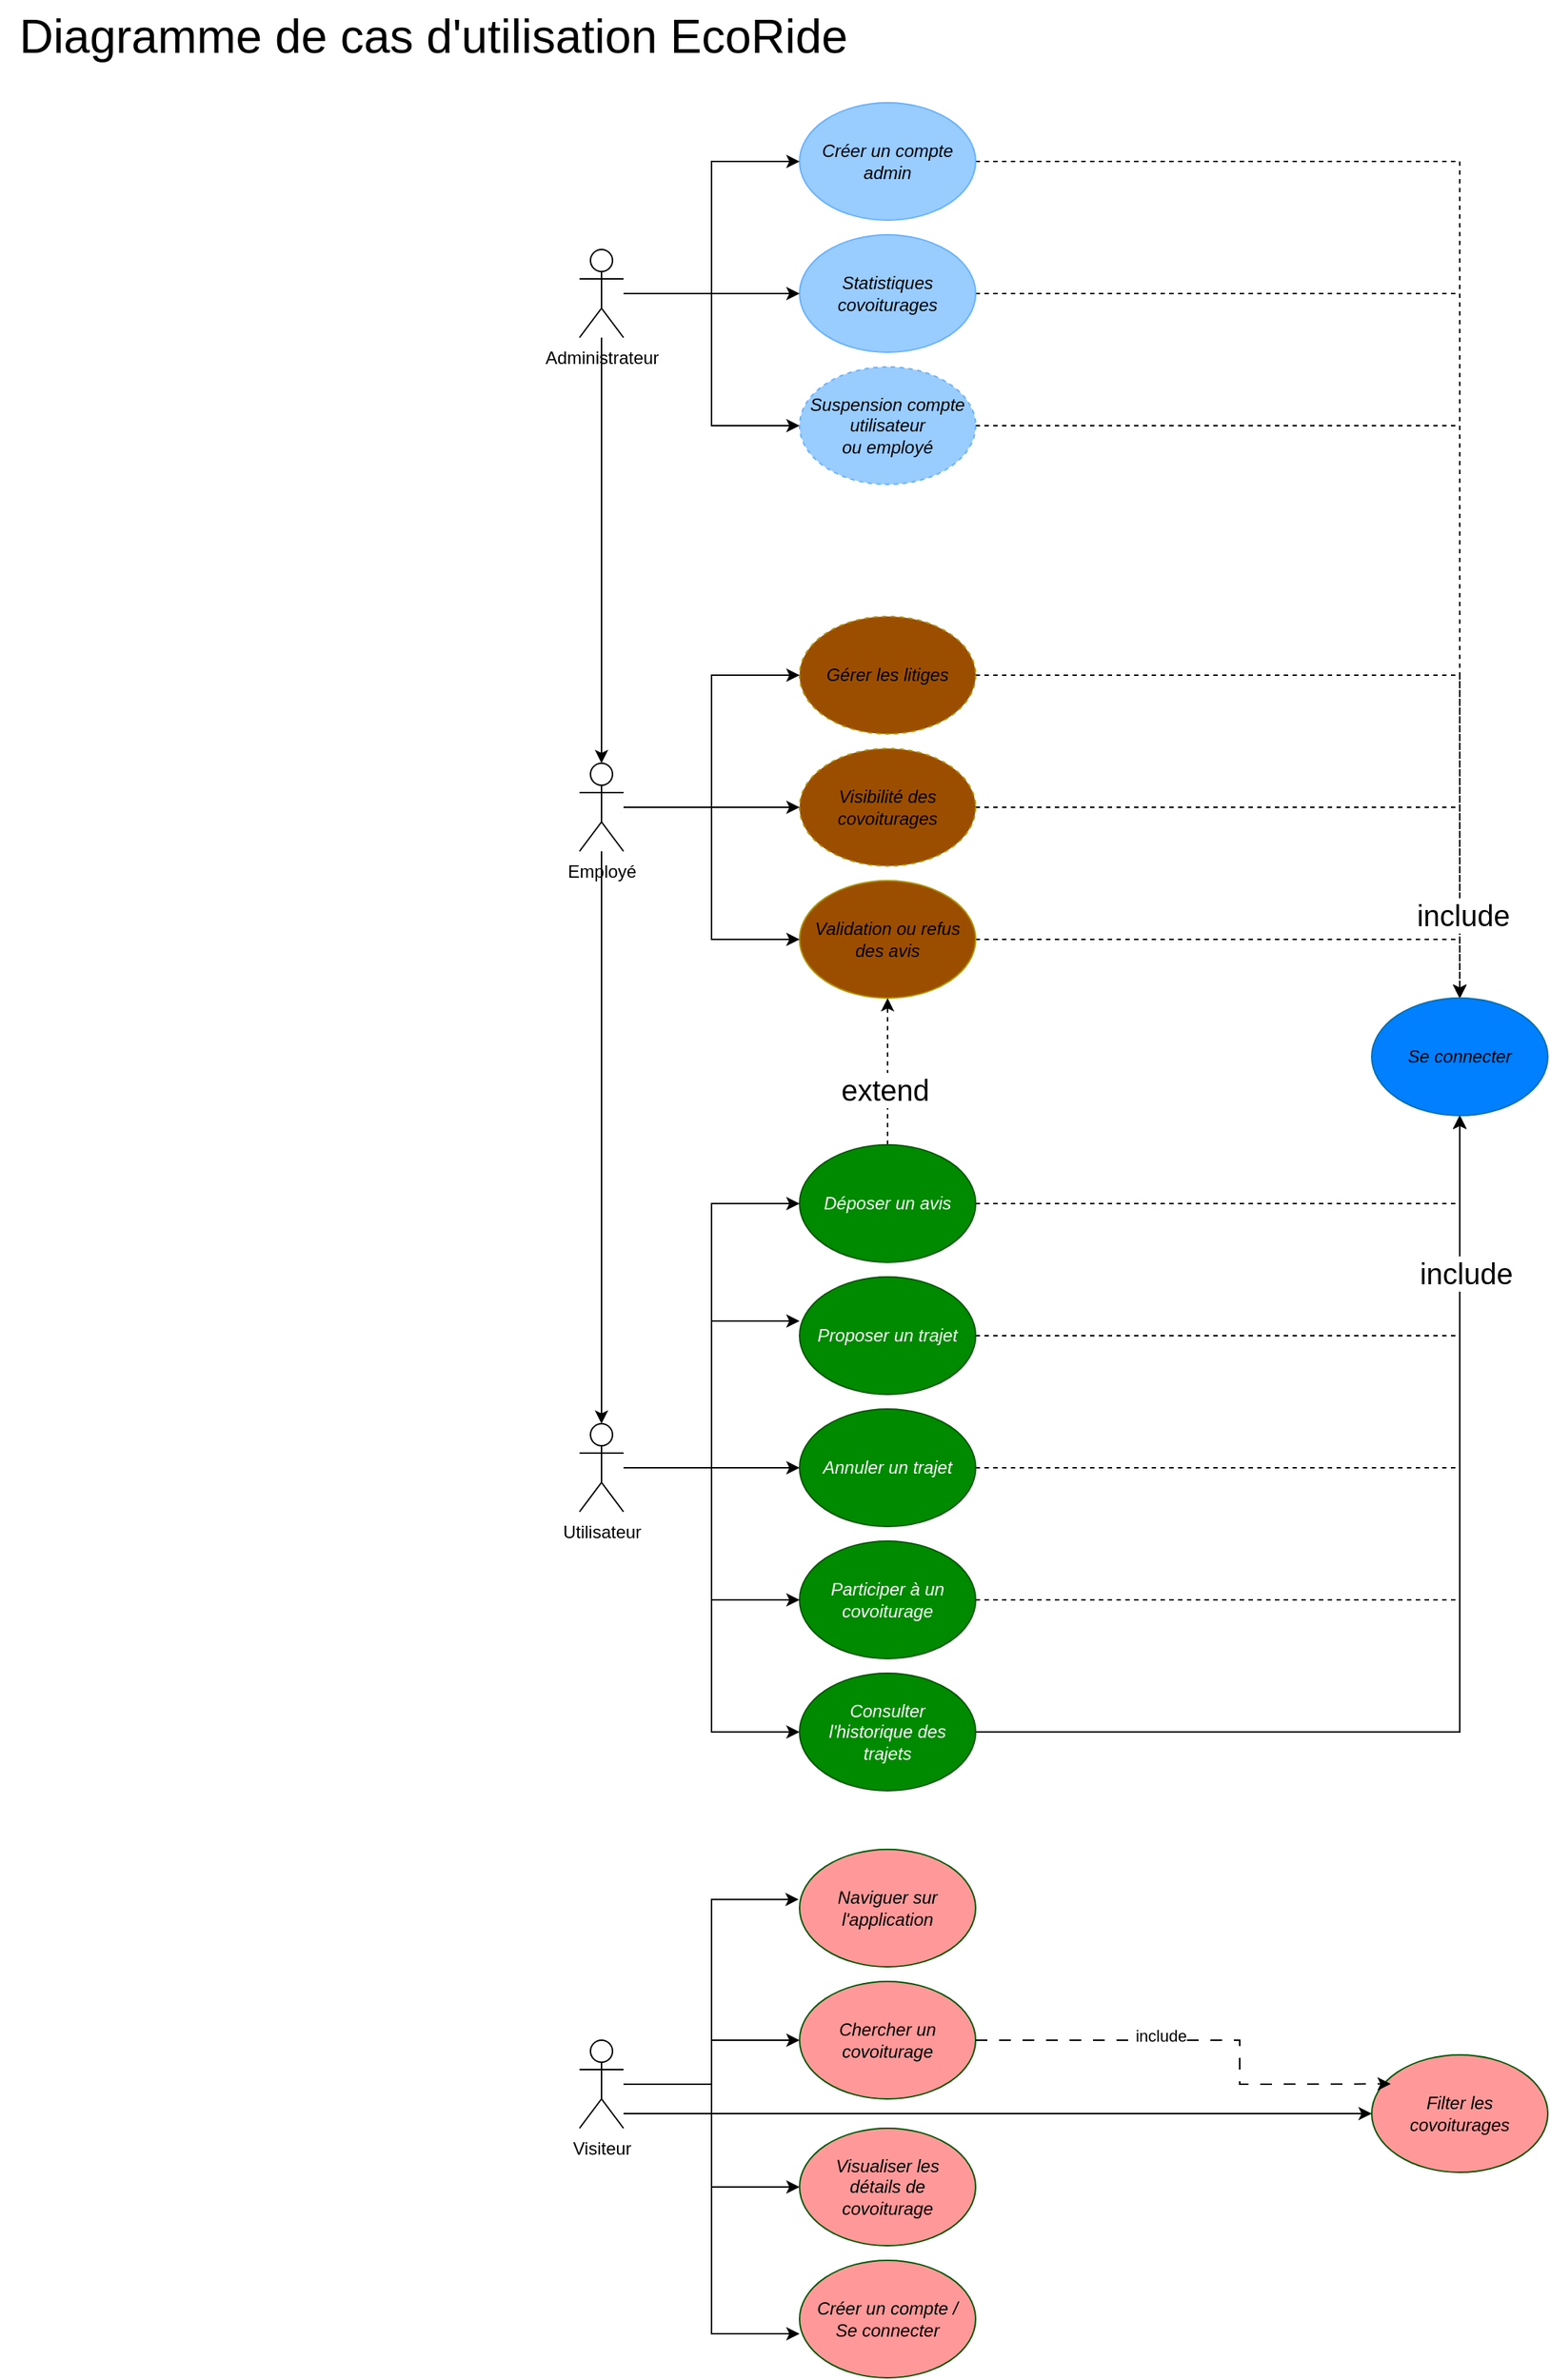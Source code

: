 <mxfile version="25.0.3">
  <diagram name="Page-1" id="2YBvvXClWsGukQMizWep">
    <mxGraphModel dx="3585" dy="1845" grid="1" gridSize="10" guides="1" tooltips="1" connect="1" arrows="1" fold="1" page="1" pageScale="1" pageWidth="1169" pageHeight="1654" math="0" shadow="0">
      <root>
        <mxCell id="0" />
        <mxCell id="1" parent="0" />
        <mxCell id="p1_bvQ4lCgfAWQzNd4JW-222" style="edgeStyle=orthogonalEdgeStyle;rounded=0;orthogonalLoop=1;jettySize=auto;html=1;entryX=0.5;entryY=0;entryDx=0;entryDy=0;dashed=1;" parent="1" source="p1_bvQ4lCgfAWQzNd4JW-65" target="p1_bvQ4lCgfAWQzNd4JW-182" edge="1">
          <mxGeometry relative="1" as="geometry" />
        </mxCell>
        <mxCell id="p1_bvQ4lCgfAWQzNd4JW-65" value="&lt;font color=&quot;#000000&quot;&gt;Créer un compte admin&lt;/font&gt;" style="ellipse;whiteSpace=wrap;html=1;fillColor=#99CCFF;strokeColor=#66B2FF;fontColor=#ffffff;fontStyle=2" parent="1" vertex="1">
          <mxGeometry x="560" y="90" width="120" height="80" as="geometry" />
        </mxCell>
        <mxCell id="p1_bvQ4lCgfAWQzNd4JW-223" style="edgeStyle=orthogonalEdgeStyle;rounded=0;orthogonalLoop=1;jettySize=auto;html=1;entryX=0.5;entryY=0;entryDx=0;entryDy=0;dashed=1;" parent="1" source="p1_bvQ4lCgfAWQzNd4JW-66" target="p1_bvQ4lCgfAWQzNd4JW-182" edge="1">
          <mxGeometry relative="1" as="geometry" />
        </mxCell>
        <mxCell id="p1_bvQ4lCgfAWQzNd4JW-66" value="&lt;font color=&quot;#000000&quot;&gt;Statistiques covoiturages&lt;/font&gt;" style="ellipse;whiteSpace=wrap;html=1;fillColor=#99CCFF;strokeColor=#66B2FF;fontColor=#ffffff;fontStyle=2" parent="1" vertex="1">
          <mxGeometry x="560" y="180" width="120" height="80" as="geometry" />
        </mxCell>
        <mxCell id="p1_bvQ4lCgfAWQzNd4JW-224" style="edgeStyle=orthogonalEdgeStyle;rounded=0;orthogonalLoop=1;jettySize=auto;html=1;entryX=0.5;entryY=0;entryDx=0;entryDy=0;dashed=1;" parent="1" source="p1_bvQ4lCgfAWQzNd4JW-67" target="p1_bvQ4lCgfAWQzNd4JW-182" edge="1">
          <mxGeometry relative="1" as="geometry" />
        </mxCell>
        <mxCell id="p1_bvQ4lCgfAWQzNd4JW-67" value="&lt;font color=&quot;#000000&quot;&gt;Suspension compte utilisateur&lt;/font&gt;&lt;div&gt;&lt;font color=&quot;#000000&quot;&gt;ou employé&lt;/font&gt;&lt;/div&gt;" style="ellipse;whiteSpace=wrap;html=1;fillColor=#99CCFF;strokeColor=#66B2FF;fontColor=#ffffff;fontStyle=2;dashed=1;" parent="1" vertex="1">
          <mxGeometry x="560" y="270" width="120" height="80" as="geometry" />
        </mxCell>
        <mxCell id="p1_bvQ4lCgfAWQzNd4JW-225" style="edgeStyle=orthogonalEdgeStyle;rounded=0;orthogonalLoop=1;jettySize=auto;html=1;dashed=1;entryX=0.5;entryY=0;entryDx=0;entryDy=0;" parent="1" source="p1_bvQ4lCgfAWQzNd4JW-68" target="p1_bvQ4lCgfAWQzNd4JW-182" edge="1">
          <mxGeometry relative="1" as="geometry">
            <mxPoint x="1240" y="680" as="targetPoint" />
          </mxGeometry>
        </mxCell>
        <mxCell id="p1_bvQ4lCgfAWQzNd4JW-68" value="Gérer les litiges" style="ellipse;whiteSpace=wrap;html=1;fillColor=#9C4E00;strokeColor=#B09500;fontColor=#000000;fontStyle=2;dashed=1;" parent="1" vertex="1">
          <mxGeometry x="560" y="440" width="120" height="80" as="geometry" />
        </mxCell>
        <mxCell id="p1_bvQ4lCgfAWQzNd4JW-226" style="edgeStyle=orthogonalEdgeStyle;rounded=0;orthogonalLoop=1;jettySize=auto;html=1;entryX=0.5;entryY=0;entryDx=0;entryDy=0;dashed=1;" parent="1" source="p1_bvQ4lCgfAWQzNd4JW-69" target="p1_bvQ4lCgfAWQzNd4JW-182" edge="1">
          <mxGeometry relative="1" as="geometry" />
        </mxCell>
        <mxCell id="p1_bvQ4lCgfAWQzNd4JW-228" value="&lt;font style=&quot;font-size: 20px;&quot;&gt;include&lt;/font&gt;" style="edgeLabel;html=1;align=center;verticalAlign=middle;resizable=0;points=[];" parent="p1_bvQ4lCgfAWQzNd4JW-226" vertex="1" connectable="0">
          <mxGeometry x="0.756" y="2" relative="1" as="geometry">
            <mxPoint y="-1" as="offset" />
          </mxGeometry>
        </mxCell>
        <mxCell id="p1_bvQ4lCgfAWQzNd4JW-69" value="&lt;div&gt;Visibilité des&lt;/div&gt;&lt;div&gt;covoiturages&lt;/div&gt;" style="ellipse;whiteSpace=wrap;html=1;fillColor=#9C4E00;strokeColor=#B09500;fontColor=#000000;fontStyle=2;dashed=1;" parent="1" vertex="1">
          <mxGeometry x="560" y="530" width="120" height="80" as="geometry" />
        </mxCell>
        <mxCell id="p1_bvQ4lCgfAWQzNd4JW-227" style="edgeStyle=orthogonalEdgeStyle;rounded=0;orthogonalLoop=1;jettySize=auto;html=1;entryX=0.5;entryY=0;entryDx=0;entryDy=0;dashed=1;" parent="1" source="p1_bvQ4lCgfAWQzNd4JW-70" target="p1_bvQ4lCgfAWQzNd4JW-182" edge="1">
          <mxGeometry relative="1" as="geometry" />
        </mxCell>
        <mxCell id="p1_bvQ4lCgfAWQzNd4JW-70" value="&lt;div&gt;Validation ou refus&lt;/div&gt;&lt;div&gt;des avis&lt;/div&gt;" style="ellipse;whiteSpace=wrap;html=1;fillColor=#9C4E00;strokeColor=#B09500;fontColor=#000000;fontStyle=2" parent="1" vertex="1">
          <mxGeometry x="560" y="620" width="120" height="80" as="geometry" />
        </mxCell>
        <mxCell id="p1_bvQ4lCgfAWQzNd4JW-229" style="edgeStyle=orthogonalEdgeStyle;rounded=0;orthogonalLoop=1;jettySize=auto;html=1;entryX=0.5;entryY=1;entryDx=0;entryDy=0;dashed=1;" parent="1" source="p1_bvQ4lCgfAWQzNd4JW-72" target="p1_bvQ4lCgfAWQzNd4JW-182" edge="1">
          <mxGeometry relative="1" as="geometry" />
        </mxCell>
        <mxCell id="p1_bvQ4lCgfAWQzNd4JW-234" style="edgeStyle=orthogonalEdgeStyle;rounded=0;orthogonalLoop=1;jettySize=auto;html=1;dashed=1;" parent="1" source="p1_bvQ4lCgfAWQzNd4JW-72" target="p1_bvQ4lCgfAWQzNd4JW-70" edge="1">
          <mxGeometry relative="1" as="geometry" />
        </mxCell>
        <mxCell id="p1_bvQ4lCgfAWQzNd4JW-235" value="&lt;font style=&quot;font-size: 20px;&quot;&gt;extend&lt;/font&gt;" style="edgeLabel;html=1;align=center;verticalAlign=middle;resizable=0;points=[];" parent="p1_bvQ4lCgfAWQzNd4JW-234" vertex="1" connectable="0">
          <mxGeometry x="-0.239" y="2" relative="1" as="geometry">
            <mxPoint as="offset" />
          </mxGeometry>
        </mxCell>
        <mxCell id="p1_bvQ4lCgfAWQzNd4JW-72" value="Déposer un avis" style="ellipse;whiteSpace=wrap;html=1;fillColor=#008a00;strokeColor=#005700;fontColor=#ffffff;fontStyle=2" parent="1" vertex="1">
          <mxGeometry x="560" y="800" width="120" height="80" as="geometry" />
        </mxCell>
        <mxCell id="p1_bvQ4lCgfAWQzNd4JW-230" style="edgeStyle=orthogonalEdgeStyle;rounded=0;orthogonalLoop=1;jettySize=auto;html=1;entryX=0.5;entryY=1;entryDx=0;entryDy=0;dashed=1;" parent="1" source="p1_bvQ4lCgfAWQzNd4JW-73" target="p1_bvQ4lCgfAWQzNd4JW-182" edge="1">
          <mxGeometry relative="1" as="geometry" />
        </mxCell>
        <mxCell id="p1_bvQ4lCgfAWQzNd4JW-73" value="Proposer un trajet" style="ellipse;whiteSpace=wrap;html=1;fillColor=#008a00;strokeColor=#005700;fontColor=#ffffff;fontStyle=2" parent="1" vertex="1">
          <mxGeometry x="560" y="890" width="120" height="80" as="geometry" />
        </mxCell>
        <mxCell id="p1_bvQ4lCgfAWQzNd4JW-231" style="edgeStyle=orthogonalEdgeStyle;rounded=0;orthogonalLoop=1;jettySize=auto;html=1;entryX=0.5;entryY=1;entryDx=0;entryDy=0;dashed=1;" parent="1" source="p1_bvQ4lCgfAWQzNd4JW-179" target="p1_bvQ4lCgfAWQzNd4JW-182" edge="1">
          <mxGeometry relative="1" as="geometry" />
        </mxCell>
        <mxCell id="p1_bvQ4lCgfAWQzNd4JW-179" value="Annuler un trajet" style="ellipse;whiteSpace=wrap;html=1;fillColor=#008a00;strokeColor=#005700;fontColor=#ffffff;fontStyle=2" parent="1" vertex="1">
          <mxGeometry x="560" y="980" width="120" height="80" as="geometry" />
        </mxCell>
        <mxCell id="p1_bvQ4lCgfAWQzNd4JW-232" style="edgeStyle=orthogonalEdgeStyle;rounded=0;orthogonalLoop=1;jettySize=auto;html=1;entryX=0.5;entryY=1;entryDx=0;entryDy=0;dashed=1;" parent="1" source="p1_bvQ4lCgfAWQzNd4JW-180" target="p1_bvQ4lCgfAWQzNd4JW-182" edge="1">
          <mxGeometry relative="1" as="geometry" />
        </mxCell>
        <mxCell id="p1_bvQ4lCgfAWQzNd4JW-180" value="&lt;div&gt;Participer à un&lt;/div&gt;&lt;div&gt;covoiturage&lt;/div&gt;" style="ellipse;whiteSpace=wrap;html=1;fillColor=#008a00;strokeColor=#005700;fontColor=#ffffff;fontStyle=2" parent="1" vertex="1">
          <mxGeometry x="560" y="1070" width="120" height="80" as="geometry" />
        </mxCell>
        <mxCell id="p1_bvQ4lCgfAWQzNd4JW-233" style="edgeStyle=orthogonalEdgeStyle;rounded=0;orthogonalLoop=1;jettySize=auto;html=1;entryX=0.5;entryY=1;entryDx=0;entryDy=0;" parent="1" source="p1_bvQ4lCgfAWQzNd4JW-181" target="p1_bvQ4lCgfAWQzNd4JW-182" edge="1">
          <mxGeometry relative="1" as="geometry" />
        </mxCell>
        <mxCell id="p1_bvQ4lCgfAWQzNd4JW-237" value="&lt;font style=&quot;font-size: 20px;&quot;&gt;include&lt;/font&gt;" style="edgeLabel;html=1;align=center;verticalAlign=middle;resizable=0;points=[];" parent="p1_bvQ4lCgfAWQzNd4JW-233" vertex="1" connectable="0">
          <mxGeometry x="0.716" y="-4" relative="1" as="geometry">
            <mxPoint as="offset" />
          </mxGeometry>
        </mxCell>
        <mxCell id="p1_bvQ4lCgfAWQzNd4JW-181" value="&lt;div&gt;Consulter&lt;/div&gt;&lt;div&gt;l&#39;historique des&lt;/div&gt;&lt;div&gt;trajets&lt;/div&gt;" style="ellipse;whiteSpace=wrap;html=1;fillColor=#008a00;strokeColor=#005700;fontColor=#ffffff;fontStyle=2" parent="1" vertex="1">
          <mxGeometry x="560" y="1160" width="120" height="80" as="geometry" />
        </mxCell>
        <mxCell id="p1_bvQ4lCgfAWQzNd4JW-182" value="&lt;div&gt;&lt;font color=&quot;#000000&quot;&gt;Se connecter&lt;/font&gt;&lt;/div&gt;" style="ellipse;whiteSpace=wrap;html=1;fillColor=#007FFF;strokeColor=#006EAF;fontColor=#ffffff;fontStyle=2" parent="1" vertex="1">
          <mxGeometry x="950" y="700" width="120" height="80" as="geometry" />
        </mxCell>
        <mxCell id="p1_bvQ4lCgfAWQzNd4JW-195" style="edgeStyle=orthogonalEdgeStyle;rounded=0;orthogonalLoop=1;jettySize=auto;html=1;entryX=0;entryY=0.5;entryDx=0;entryDy=0;" parent="1" source="p1_bvQ4lCgfAWQzNd4JW-183" target="p1_bvQ4lCgfAWQzNd4JW-66" edge="1">
          <mxGeometry relative="1" as="geometry" />
        </mxCell>
        <mxCell id="p1_bvQ4lCgfAWQzNd4JW-196" style="edgeStyle=orthogonalEdgeStyle;rounded=0;orthogonalLoop=1;jettySize=auto;html=1;entryX=0;entryY=0.5;entryDx=0;entryDy=0;" parent="1" source="p1_bvQ4lCgfAWQzNd4JW-183" target="p1_bvQ4lCgfAWQzNd4JW-65" edge="1">
          <mxGeometry relative="1" as="geometry" />
        </mxCell>
        <mxCell id="p1_bvQ4lCgfAWQzNd4JW-197" style="edgeStyle=orthogonalEdgeStyle;rounded=0;orthogonalLoop=1;jettySize=auto;html=1;entryX=0;entryY=0.5;entryDx=0;entryDy=0;" parent="1" source="p1_bvQ4lCgfAWQzNd4JW-183" target="p1_bvQ4lCgfAWQzNd4JW-67" edge="1">
          <mxGeometry relative="1" as="geometry" />
        </mxCell>
        <mxCell id="p1_bvQ4lCgfAWQzNd4JW-199" value="" style="edgeStyle=orthogonalEdgeStyle;rounded=0;orthogonalLoop=1;jettySize=auto;html=1;entryX=0.5;entryY=0;entryDx=0;entryDy=0;entryPerimeter=0;" parent="1" source="p1_bvQ4lCgfAWQzNd4JW-183" target="p1_bvQ4lCgfAWQzNd4JW-198" edge="1">
          <mxGeometry relative="1" as="geometry">
            <mxPoint x="425" y="520" as="targetPoint" />
          </mxGeometry>
        </mxCell>
        <mxCell id="p1_bvQ4lCgfAWQzNd4JW-183" value="Administrateur" style="shape=umlActor;verticalLabelPosition=bottom;verticalAlign=top;html=1;outlineConnect=0;" parent="1" vertex="1">
          <mxGeometry x="410" y="190" width="30" height="60" as="geometry" />
        </mxCell>
        <mxCell id="p1_bvQ4lCgfAWQzNd4JW-187" style="edgeStyle=orthogonalEdgeStyle;rounded=0;orthogonalLoop=1;jettySize=auto;html=1;entryX=0;entryY=0.5;entryDx=0;entryDy=0;" parent="1" source="p1_bvQ4lCgfAWQzNd4JW-184" target="p1_bvQ4lCgfAWQzNd4JW-72" edge="1">
          <mxGeometry relative="1" as="geometry" />
        </mxCell>
        <mxCell id="p1_bvQ4lCgfAWQzNd4JW-189" style="edgeStyle=orthogonalEdgeStyle;rounded=0;orthogonalLoop=1;jettySize=auto;html=1;entryX=0;entryY=0.5;entryDx=0;entryDy=0;" parent="1" source="p1_bvQ4lCgfAWQzNd4JW-184" target="p1_bvQ4lCgfAWQzNd4JW-179" edge="1">
          <mxGeometry relative="1" as="geometry" />
        </mxCell>
        <mxCell id="p1_bvQ4lCgfAWQzNd4JW-190" style="edgeStyle=orthogonalEdgeStyle;rounded=0;orthogonalLoop=1;jettySize=auto;html=1;entryX=0;entryY=0.5;entryDx=0;entryDy=0;" parent="1" source="p1_bvQ4lCgfAWQzNd4JW-184" target="p1_bvQ4lCgfAWQzNd4JW-180" edge="1">
          <mxGeometry relative="1" as="geometry" />
        </mxCell>
        <mxCell id="p1_bvQ4lCgfAWQzNd4JW-191" style="edgeStyle=orthogonalEdgeStyle;rounded=0;orthogonalLoop=1;jettySize=auto;html=1;entryX=0;entryY=0.5;entryDx=0;entryDy=0;" parent="1" source="p1_bvQ4lCgfAWQzNd4JW-184" target="p1_bvQ4lCgfAWQzNd4JW-181" edge="1">
          <mxGeometry relative="1" as="geometry" />
        </mxCell>
        <mxCell id="p1_bvQ4lCgfAWQzNd4JW-184" value="Utilisateur" style="shape=umlActor;verticalLabelPosition=bottom;verticalAlign=top;html=1;outlineConnect=0;" parent="1" vertex="1">
          <mxGeometry x="410" y="990" width="30" height="60" as="geometry" />
        </mxCell>
        <mxCell id="p1_bvQ4lCgfAWQzNd4JW-188" style="edgeStyle=orthogonalEdgeStyle;rounded=0;orthogonalLoop=1;jettySize=auto;html=1;entryX=0;entryY=0.375;entryDx=0;entryDy=0;entryPerimeter=0;" parent="1" source="p1_bvQ4lCgfAWQzNd4JW-184" target="p1_bvQ4lCgfAWQzNd4JW-73" edge="1">
          <mxGeometry relative="1" as="geometry" />
        </mxCell>
        <mxCell id="p1_bvQ4lCgfAWQzNd4JW-202" style="edgeStyle=orthogonalEdgeStyle;rounded=0;orthogonalLoop=1;jettySize=auto;html=1;" parent="1" source="p1_bvQ4lCgfAWQzNd4JW-198" target="p1_bvQ4lCgfAWQzNd4JW-184" edge="1">
          <mxGeometry relative="1" as="geometry">
            <mxPoint x="425" y="980" as="targetPoint" />
          </mxGeometry>
        </mxCell>
        <mxCell id="p1_bvQ4lCgfAWQzNd4JW-238" style="edgeStyle=orthogonalEdgeStyle;rounded=0;orthogonalLoop=1;jettySize=auto;html=1;entryX=0;entryY=0.5;entryDx=0;entryDy=0;" parent="1" source="p1_bvQ4lCgfAWQzNd4JW-198" target="p1_bvQ4lCgfAWQzNd4JW-68" edge="1">
          <mxGeometry relative="1" as="geometry" />
        </mxCell>
        <mxCell id="p1_bvQ4lCgfAWQzNd4JW-239" style="edgeStyle=orthogonalEdgeStyle;rounded=0;orthogonalLoop=1;jettySize=auto;html=1;entryX=0;entryY=0.5;entryDx=0;entryDy=0;" parent="1" source="p1_bvQ4lCgfAWQzNd4JW-198" target="p1_bvQ4lCgfAWQzNd4JW-69" edge="1">
          <mxGeometry relative="1" as="geometry" />
        </mxCell>
        <mxCell id="p1_bvQ4lCgfAWQzNd4JW-240" style="edgeStyle=orthogonalEdgeStyle;rounded=0;orthogonalLoop=1;jettySize=auto;html=1;entryX=0;entryY=0.5;entryDx=0;entryDy=0;" parent="1" source="p1_bvQ4lCgfAWQzNd4JW-198" target="p1_bvQ4lCgfAWQzNd4JW-70" edge="1">
          <mxGeometry relative="1" as="geometry" />
        </mxCell>
        <mxCell id="p1_bvQ4lCgfAWQzNd4JW-198" value="Employé" style="shape=umlActor;verticalLabelPosition=bottom;verticalAlign=top;html=1;outlineConnect=0;" parent="1" vertex="1">
          <mxGeometry x="410" y="540" width="30" height="60" as="geometry" />
        </mxCell>
        <mxCell id="p1_bvQ4lCgfAWQzNd4JW-212" style="edgeStyle=orthogonalEdgeStyle;rounded=0;orthogonalLoop=1;jettySize=auto;html=1;entryX=0;entryY=0.5;entryDx=0;entryDy=0;" parent="1" source="p1_bvQ4lCgfAWQzNd4JW-204" target="p1_bvQ4lCgfAWQzNd4JW-206" edge="1">
          <mxGeometry relative="1" as="geometry" />
        </mxCell>
        <mxCell id="p1_bvQ4lCgfAWQzNd4JW-213" style="edgeStyle=orthogonalEdgeStyle;rounded=0;orthogonalLoop=1;jettySize=auto;html=1;entryX=0;entryY=0.5;entryDx=0;entryDy=0;" parent="1" source="p1_bvQ4lCgfAWQzNd4JW-204" target="p1_bvQ4lCgfAWQzNd4JW-207" edge="1">
          <mxGeometry relative="1" as="geometry" />
        </mxCell>
        <mxCell id="p1_bvQ4lCgfAWQzNd4JW-216" style="edgeStyle=orthogonalEdgeStyle;rounded=0;orthogonalLoop=1;jettySize=auto;html=1;entryX=0;entryY=0.5;entryDx=0;entryDy=0;" parent="1" source="p1_bvQ4lCgfAWQzNd4JW-204" target="p1_bvQ4lCgfAWQzNd4JW-210" edge="1">
          <mxGeometry relative="1" as="geometry">
            <Array as="points">
              <mxPoint x="580" y="1460" />
              <mxPoint x="580" y="1460" />
            </Array>
          </mxGeometry>
        </mxCell>
        <mxCell id="p1_bvQ4lCgfAWQzNd4JW-204" value="Visiteur" style="shape=umlActor;verticalLabelPosition=bottom;verticalAlign=top;html=1;outlineConnect=0;" parent="1" vertex="1">
          <mxGeometry x="410" y="1410" width="30" height="60" as="geometry" />
        </mxCell>
        <mxCell id="p1_bvQ4lCgfAWQzNd4JW-205" value="&lt;div&gt;Naviguer sur&lt;/div&gt;&lt;div&gt;l&#39;application&lt;/div&gt;" style="ellipse;whiteSpace=wrap;html=1;fillColor=#FF9999;strokeColor=#005700;fontColor=#000000;fontStyle=2" parent="1" vertex="1">
          <mxGeometry x="560" y="1280" width="120" height="80" as="geometry" />
        </mxCell>
        <mxCell id="p1_bvQ4lCgfAWQzNd4JW-206" value="&lt;div&gt;Chercher un&lt;/div&gt;&lt;div&gt;covoiturage&lt;/div&gt;" style="ellipse;whiteSpace=wrap;html=1;fillColor=#FF9999;strokeColor=#005700;fontColor=#000000;fontStyle=2" parent="1" vertex="1">
          <mxGeometry x="560" y="1370" width="120" height="80" as="geometry" />
        </mxCell>
        <mxCell id="p1_bvQ4lCgfAWQzNd4JW-207" value="&lt;div&gt;Visualiser les&lt;/div&gt;&lt;div&gt;détails de&lt;/div&gt;&lt;div&gt;covoiturage&lt;/div&gt;" style="ellipse;whiteSpace=wrap;html=1;fillColor=#FF9999;strokeColor=#005700;fontColor=#000000;fontStyle=2" parent="1" vertex="1">
          <mxGeometry x="560" y="1470" width="120" height="80" as="geometry" />
        </mxCell>
        <mxCell id="p1_bvQ4lCgfAWQzNd4JW-208" value="&lt;div&gt;Créer un compte /&lt;/div&gt;&lt;div&gt;Se connecter&lt;/div&gt;" style="ellipse;whiteSpace=wrap;html=1;fillColor=#FF9999;strokeColor=#005700;fontColor=#000000;fontStyle=2" parent="1" vertex="1">
          <mxGeometry x="560" y="1560" width="120" height="80" as="geometry" />
        </mxCell>
        <mxCell id="p1_bvQ4lCgfAWQzNd4JW-210" value="&lt;div&gt;Filter les&lt;/div&gt;&lt;div&gt;covoiturages&lt;/div&gt;" style="ellipse;whiteSpace=wrap;html=1;fillColor=#FF9999;strokeColor=#005700;fontColor=#000000;fontStyle=2" parent="1" vertex="1">
          <mxGeometry x="950" y="1420" width="120" height="80" as="geometry" />
        </mxCell>
        <mxCell id="p1_bvQ4lCgfAWQzNd4JW-211" style="edgeStyle=orthogonalEdgeStyle;rounded=0;orthogonalLoop=1;jettySize=auto;html=1;entryX=-0.005;entryY=0.426;entryDx=0;entryDy=0;entryPerimeter=0;" parent="1" source="p1_bvQ4lCgfAWQzNd4JW-204" target="p1_bvQ4lCgfAWQzNd4JW-205" edge="1">
          <mxGeometry relative="1" as="geometry" />
        </mxCell>
        <mxCell id="p1_bvQ4lCgfAWQzNd4JW-214" style="edgeStyle=orthogonalEdgeStyle;rounded=0;orthogonalLoop=1;jettySize=auto;html=1;entryX=0;entryY=0.625;entryDx=0;entryDy=0;entryPerimeter=0;" parent="1" source="p1_bvQ4lCgfAWQzNd4JW-204" target="p1_bvQ4lCgfAWQzNd4JW-208" edge="1">
          <mxGeometry relative="1" as="geometry" />
        </mxCell>
        <mxCell id="p1_bvQ4lCgfAWQzNd4JW-219" value="" style="endArrow=classic;html=1;rounded=0;exitX=1;exitY=0.5;exitDx=0;exitDy=0;dashed=1;dashPattern=8 8;entryX=0.108;entryY=0.247;entryDx=0;entryDy=0;entryPerimeter=0;" parent="1" source="p1_bvQ4lCgfAWQzNd4JW-206" target="p1_bvQ4lCgfAWQzNd4JW-210" edge="1">
          <mxGeometry width="50" height="50" relative="1" as="geometry">
            <mxPoint x="830" y="1460" as="sourcePoint" />
            <mxPoint x="900" y="1410" as="targetPoint" />
            <Array as="points">
              <mxPoint x="860" y="1410" />
              <mxPoint x="860" y="1440" />
            </Array>
          </mxGeometry>
        </mxCell>
        <mxCell id="p1_bvQ4lCgfAWQzNd4JW-220" value="include" style="edgeLabel;html=1;align=center;verticalAlign=middle;resizable=0;points=[];" parent="p1_bvQ4lCgfAWQzNd4JW-219" vertex="1" connectable="0">
          <mxGeometry x="0.312" y="1" relative="1" as="geometry">
            <mxPoint x="-55" y="-29" as="offset" />
          </mxGeometry>
        </mxCell>
        <mxCell id="nWyrY5JBI91KnFVhD3VQ-1" value="&lt;font style=&quot;font-size: 32px;&quot;&gt;Diagramme de cas d&#39;utilisation EcoRide&lt;/font&gt;" style="text;html=1;align=center;verticalAlign=middle;resizable=0;points=[];autosize=1;strokeColor=none;fillColor=none;" vertex="1" parent="1">
          <mxGeometry x="15" y="20" width="590" height="50" as="geometry" />
        </mxCell>
      </root>
    </mxGraphModel>
  </diagram>
</mxfile>
